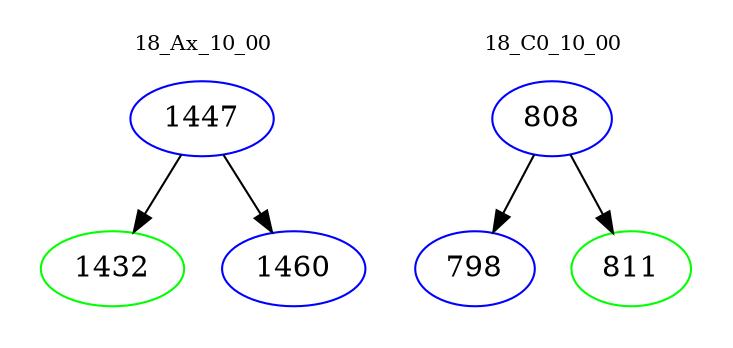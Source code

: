 digraph{
subgraph cluster_0 {
color = white
label = "18_Ax_10_00";
fontsize=10;
T0_1447 [label="1447", color="blue"]
T0_1447 -> T0_1432 [color="black"]
T0_1432 [label="1432", color="green"]
T0_1447 -> T0_1460 [color="black"]
T0_1460 [label="1460", color="blue"]
}
subgraph cluster_1 {
color = white
label = "18_C0_10_00";
fontsize=10;
T1_808 [label="808", color="blue"]
T1_808 -> T1_798 [color="black"]
T1_798 [label="798", color="blue"]
T1_808 -> T1_811 [color="black"]
T1_811 [label="811", color="green"]
}
}
